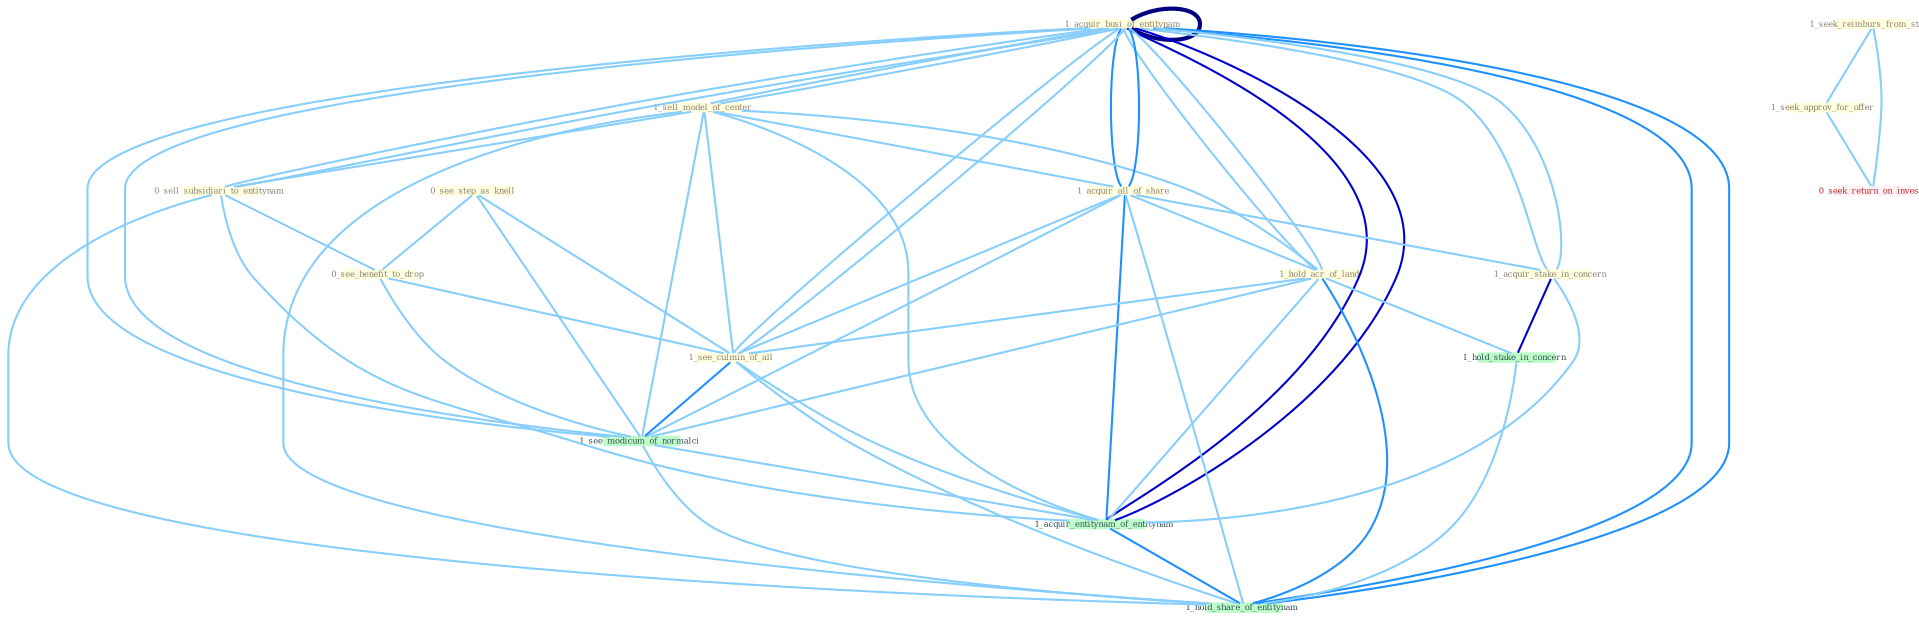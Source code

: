 Graph G{ 
    node
    [shape=polygon,style=filled,width=.5,height=.06,color="#BDFCC9",fixedsize=true,fontsize=4,
    fontcolor="#2f4f4f"];
    {node
    [color="#ffffe0", fontcolor="#8b7d6b"] "0_see_step_as_knell " "1_acquir_busi_of_entitynam " "1_sell_model_of_center " "1_seek_reimburs_from_state " "1_acquir_all_of_share " "1_hold_acr_of_land " "1_seek_approv_for_offer " "0_sell_subsidiari_to_entitynam " "1_acquir_stake_in_concern " "0_see_benefit_to_drop " "1_acquir_busi_of_entitynam " "1_see_culmin_of_all "}
{node [color="#fff0f5", fontcolor="#b22222"] "0_seek_return_on_invest "}
edge [color="#B0E2FF"];

	"0_see_step_as_knell " -- "0_see_benefit_to_drop " [w="1", color="#87cefa" ];
	"0_see_step_as_knell " -- "1_see_culmin_of_all " [w="1", color="#87cefa" ];
	"0_see_step_as_knell " -- "1_see_modicum_of_normalci " [w="1", color="#87cefa" ];
	"1_acquir_busi_of_entitynam " -- "1_sell_model_of_center " [w="1", color="#87cefa" ];
	"1_acquir_busi_of_entitynam " -- "1_acquir_all_of_share " [w="2", color="#1e90ff" , len=0.8];
	"1_acquir_busi_of_entitynam " -- "1_hold_acr_of_land " [w="1", color="#87cefa" ];
	"1_acquir_busi_of_entitynam " -- "0_sell_subsidiari_to_entitynam " [w="1", color="#87cefa" ];
	"1_acquir_busi_of_entitynam " -- "1_acquir_stake_in_concern " [w="1", color="#87cefa" ];
	"1_acquir_busi_of_entitynam " -- "1_acquir_busi_of_entitynam " [w="4", style=bold, color="#000080", len=0.4];
	"1_acquir_busi_of_entitynam " -- "1_see_culmin_of_all " [w="1", color="#87cefa" ];
	"1_acquir_busi_of_entitynam " -- "1_see_modicum_of_normalci " [w="1", color="#87cefa" ];
	"1_acquir_busi_of_entitynam " -- "1_acquir_entitynam_of_entitynam " [w="3", color="#0000cd" , len=0.6];
	"1_acquir_busi_of_entitynam " -- "1_hold_share_of_entitynam " [w="2", color="#1e90ff" , len=0.8];
	"1_sell_model_of_center " -- "1_acquir_all_of_share " [w="1", color="#87cefa" ];
	"1_sell_model_of_center " -- "1_hold_acr_of_land " [w="1", color="#87cefa" ];
	"1_sell_model_of_center " -- "0_sell_subsidiari_to_entitynam " [w="1", color="#87cefa" ];
	"1_sell_model_of_center " -- "1_acquir_busi_of_entitynam " [w="1", color="#87cefa" ];
	"1_sell_model_of_center " -- "1_see_culmin_of_all " [w="1", color="#87cefa" ];
	"1_sell_model_of_center " -- "1_see_modicum_of_normalci " [w="1", color="#87cefa" ];
	"1_sell_model_of_center " -- "1_acquir_entitynam_of_entitynam " [w="1", color="#87cefa" ];
	"1_sell_model_of_center " -- "1_hold_share_of_entitynam " [w="1", color="#87cefa" ];
	"1_seek_reimburs_from_state " -- "1_seek_approv_for_offer " [w="1", color="#87cefa" ];
	"1_seek_reimburs_from_state " -- "0_seek_return_on_invest " [w="1", color="#87cefa" ];
	"1_acquir_all_of_share " -- "1_hold_acr_of_land " [w="1", color="#87cefa" ];
	"1_acquir_all_of_share " -- "1_acquir_stake_in_concern " [w="1", color="#87cefa" ];
	"1_acquir_all_of_share " -- "1_acquir_busi_of_entitynam " [w="2", color="#1e90ff" , len=0.8];
	"1_acquir_all_of_share " -- "1_see_culmin_of_all " [w="1", color="#87cefa" ];
	"1_acquir_all_of_share " -- "1_see_modicum_of_normalci " [w="1", color="#87cefa" ];
	"1_acquir_all_of_share " -- "1_acquir_entitynam_of_entitynam " [w="2", color="#1e90ff" , len=0.8];
	"1_acquir_all_of_share " -- "1_hold_share_of_entitynam " [w="1", color="#87cefa" ];
	"1_hold_acr_of_land " -- "1_acquir_busi_of_entitynam " [w="1", color="#87cefa" ];
	"1_hold_acr_of_land " -- "1_see_culmin_of_all " [w="1", color="#87cefa" ];
	"1_hold_acr_of_land " -- "1_hold_stake_in_concern " [w="1", color="#87cefa" ];
	"1_hold_acr_of_land " -- "1_see_modicum_of_normalci " [w="1", color="#87cefa" ];
	"1_hold_acr_of_land " -- "1_acquir_entitynam_of_entitynam " [w="1", color="#87cefa" ];
	"1_hold_acr_of_land " -- "1_hold_share_of_entitynam " [w="2", color="#1e90ff" , len=0.8];
	"1_seek_approv_for_offer " -- "0_seek_return_on_invest " [w="1", color="#87cefa" ];
	"0_sell_subsidiari_to_entitynam " -- "0_see_benefit_to_drop " [w="1", color="#87cefa" ];
	"0_sell_subsidiari_to_entitynam " -- "1_acquir_busi_of_entitynam " [w="1", color="#87cefa" ];
	"0_sell_subsidiari_to_entitynam " -- "1_acquir_entitynam_of_entitynam " [w="1", color="#87cefa" ];
	"0_sell_subsidiari_to_entitynam " -- "1_hold_share_of_entitynam " [w="1", color="#87cefa" ];
	"1_acquir_stake_in_concern " -- "1_acquir_busi_of_entitynam " [w="1", color="#87cefa" ];
	"1_acquir_stake_in_concern " -- "1_hold_stake_in_concern " [w="3", color="#0000cd" , len=0.6];
	"1_acquir_stake_in_concern " -- "1_acquir_entitynam_of_entitynam " [w="1", color="#87cefa" ];
	"0_see_benefit_to_drop " -- "1_see_culmin_of_all " [w="1", color="#87cefa" ];
	"0_see_benefit_to_drop " -- "1_see_modicum_of_normalci " [w="1", color="#87cefa" ];
	"1_acquir_busi_of_entitynam " -- "1_see_culmin_of_all " [w="1", color="#87cefa" ];
	"1_acquir_busi_of_entitynam " -- "1_see_modicum_of_normalci " [w="1", color="#87cefa" ];
	"1_acquir_busi_of_entitynam " -- "1_acquir_entitynam_of_entitynam " [w="3", color="#0000cd" , len=0.6];
	"1_acquir_busi_of_entitynam " -- "1_hold_share_of_entitynam " [w="2", color="#1e90ff" , len=0.8];
	"1_see_culmin_of_all " -- "1_see_modicum_of_normalci " [w="2", color="#1e90ff" , len=0.8];
	"1_see_culmin_of_all " -- "1_acquir_entitynam_of_entitynam " [w="1", color="#87cefa" ];
	"1_see_culmin_of_all " -- "1_hold_share_of_entitynam " [w="1", color="#87cefa" ];
	"1_hold_stake_in_concern " -- "1_hold_share_of_entitynam " [w="1", color="#87cefa" ];
	"1_see_modicum_of_normalci " -- "1_acquir_entitynam_of_entitynam " [w="1", color="#87cefa" ];
	"1_see_modicum_of_normalci " -- "1_hold_share_of_entitynam " [w="1", color="#87cefa" ];
	"1_acquir_entitynam_of_entitynam " -- "1_hold_share_of_entitynam " [w="2", color="#1e90ff" , len=0.8];
}